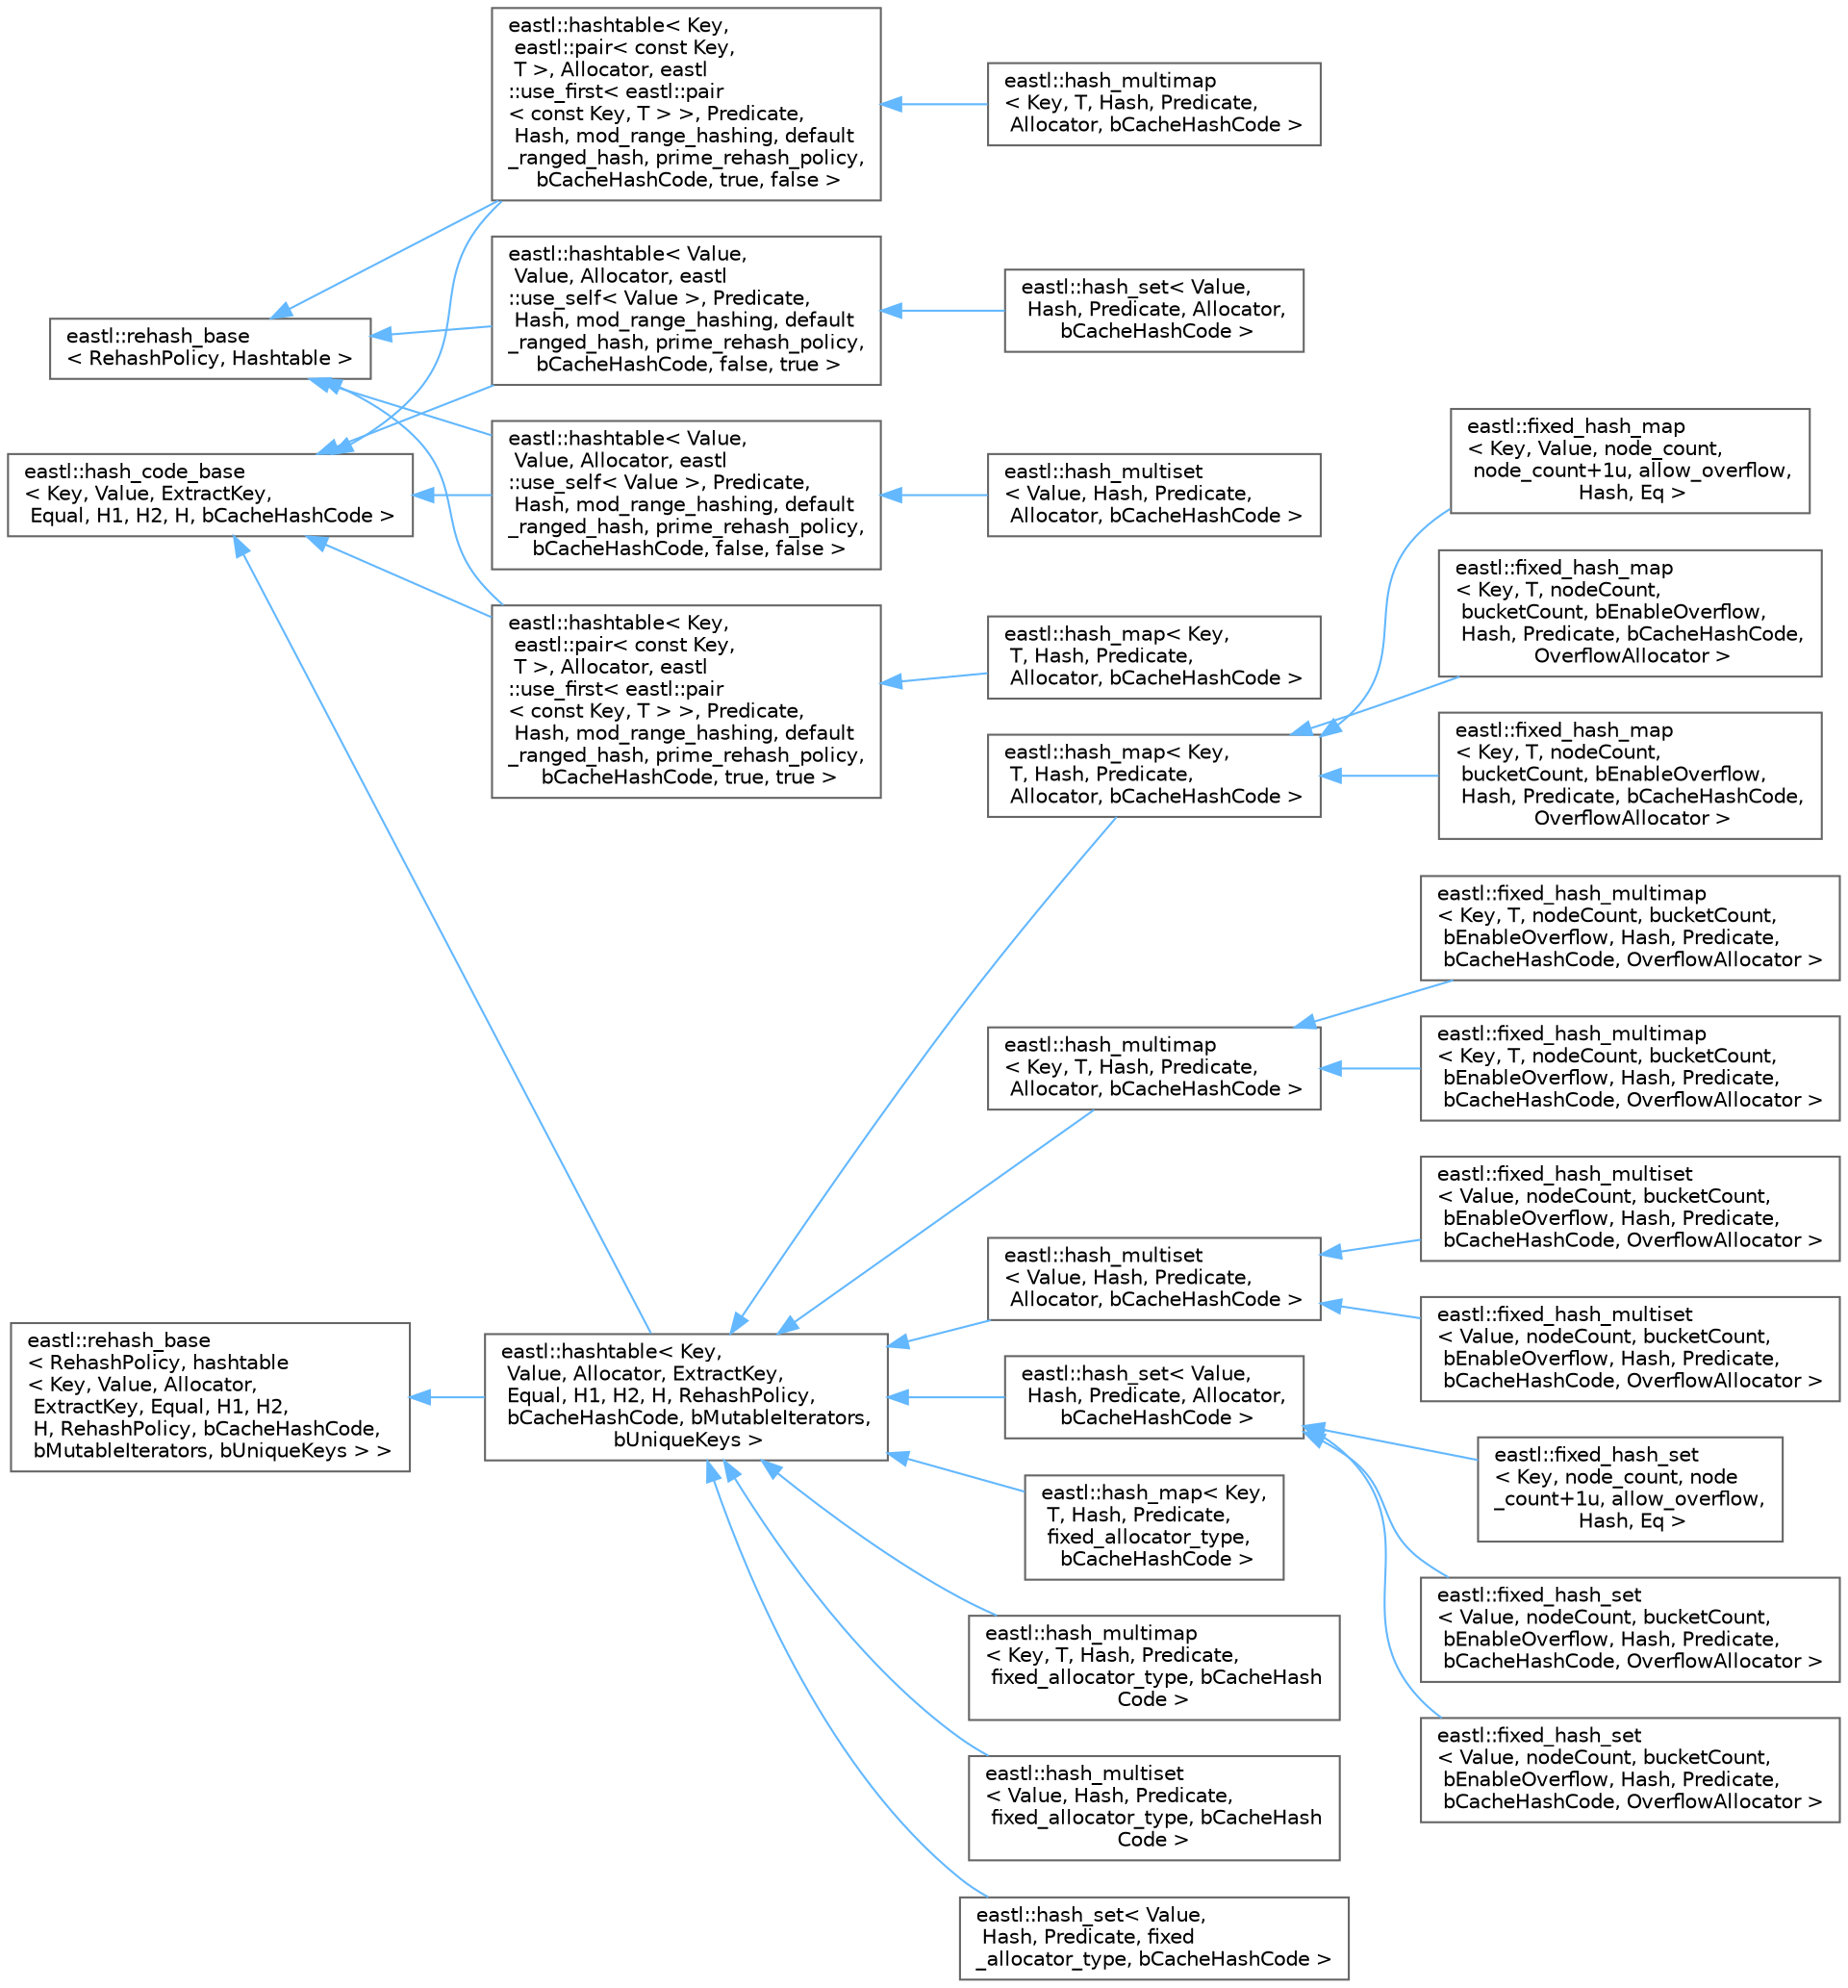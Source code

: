 digraph "类继承关系图"
{
 // LATEX_PDF_SIZE
  bgcolor="transparent";
  edge [fontname=Helvetica,fontsize=10,labelfontname=Helvetica,labelfontsize=10];
  node [fontname=Helvetica,fontsize=10,shape=box,height=0.2,width=0.4];
  rankdir="LR";
  Node0 [id="Node000000",label="eastl::hash_code_base\l\< Key, Value, ExtractKey,\l Equal, H1, H2, H, bCacheHashCode \>",height=0.2,width=0.4,color="grey40", fillcolor="white", style="filled",URL="$structeastl_1_1hash__code__base.html",tooltip=" "];
  Node0 -> Node1 [id="edge694_Node000000_Node000001",dir="back",color="steelblue1",style="solid",tooltip=" "];
  Node1 [id="Node000001",label="eastl::hashtable\< Key,\l eastl::pair\< const Key,\l T \>, Allocator, eastl\l::use_first\< eastl::pair\l\< const Key, T \> \>, Predicate,\l Hash, mod_range_hashing, default\l_ranged_hash, prime_rehash_policy,\l bCacheHashCode, true, true \>",height=0.2,width=0.4,color="grey40", fillcolor="white", style="filled",URL="$classeastl_1_1hashtable.html",tooltip=" "];
  Node1 -> Node2 [id="edge695_Node000001_Node000002",dir="back",color="steelblue1",style="solid",tooltip=" "];
  Node2 [id="Node000002",label="eastl::hash_map\< Key,\l T, Hash, Predicate,\l Allocator, bCacheHashCode \>",height=0.2,width=0.4,color="grey40", fillcolor="white", style="filled",URL="$classeastl_1_1hash__map.html",tooltip=" "];
  Node0 -> Node4 [id="edge696_Node000000_Node000004",dir="back",color="steelblue1",style="solid",tooltip=" "];
  Node4 [id="Node000004",label="eastl::hashtable\< Key,\l eastl::pair\< const Key,\l T \>, Allocator, eastl\l::use_first\< eastl::pair\l\< const Key, T \> \>, Predicate,\l Hash, mod_range_hashing, default\l_ranged_hash, prime_rehash_policy,\l bCacheHashCode, true, false \>",height=0.2,width=0.4,color="grey40", fillcolor="white", style="filled",URL="$classeastl_1_1hashtable.html",tooltip=" "];
  Node4 -> Node5 [id="edge697_Node000004_Node000005",dir="back",color="steelblue1",style="solid",tooltip=" "];
  Node5 [id="Node000005",label="eastl::hash_multimap\l\< Key, T, Hash, Predicate,\l Allocator, bCacheHashCode \>",height=0.2,width=0.4,color="grey40", fillcolor="white", style="filled",URL="$classeastl_1_1hash__multimap.html",tooltip=" "];
  Node0 -> Node6 [id="edge698_Node000000_Node000006",dir="back",color="steelblue1",style="solid",tooltip=" "];
  Node6 [id="Node000006",label="eastl::hashtable\< Value,\l Value, Allocator, eastl\l::use_self\< Value \>, Predicate,\l Hash, mod_range_hashing, default\l_ranged_hash, prime_rehash_policy,\l bCacheHashCode, false, true \>",height=0.2,width=0.4,color="grey40", fillcolor="white", style="filled",URL="$classeastl_1_1hashtable.html",tooltip=" "];
  Node6 -> Node7 [id="edge699_Node000006_Node000007",dir="back",color="steelblue1",style="solid",tooltip=" "];
  Node7 [id="Node000007",label="eastl::hash_set\< Value,\l Hash, Predicate, Allocator,\l bCacheHashCode \>",height=0.2,width=0.4,color="grey40", fillcolor="white", style="filled",URL="$classeastl_1_1hash__set.html",tooltip=" "];
  Node0 -> Node8 [id="edge700_Node000000_Node000008",dir="back",color="steelblue1",style="solid",tooltip=" "];
  Node8 [id="Node000008",label="eastl::hashtable\< Value,\l Value, Allocator, eastl\l::use_self\< Value \>, Predicate,\l Hash, mod_range_hashing, default\l_ranged_hash, prime_rehash_policy,\l bCacheHashCode, false, false \>",height=0.2,width=0.4,color="grey40", fillcolor="white", style="filled",URL="$classeastl_1_1hashtable.html",tooltip=" "];
  Node8 -> Node9 [id="edge701_Node000008_Node000009",dir="back",color="steelblue1",style="solid",tooltip=" "];
  Node9 [id="Node000009",label="eastl::hash_multiset\l\< Value, Hash, Predicate,\l Allocator, bCacheHashCode \>",height=0.2,width=0.4,color="grey40", fillcolor="white", style="filled",URL="$classeastl_1_1hash__multiset.html",tooltip=" "];
  Node0 -> Node10 [id="edge702_Node000000_Node000010",dir="back",color="steelblue1",style="solid",tooltip=" "];
  Node10 [id="Node000010",label="eastl::hashtable\< Key,\l Value, Allocator, ExtractKey,\l Equal, H1, H2, H, RehashPolicy,\l bCacheHashCode, bMutableIterators,\l bUniqueKeys \>",height=0.2,width=0.4,color="grey40", fillcolor="white", style="filled",URL="$classeastl_1_1hashtable.html",tooltip=" "];
  Node10 -> Node11 [id="edge703_Node000010_Node000011",dir="back",color="steelblue1",style="solid",tooltip=" "];
  Node11 [id="Node000011",label="eastl::hash_map\< Key,\l T, Hash, Predicate,\l fixed_allocator_type,\l bCacheHashCode \>",height=0.2,width=0.4,color="grey40", fillcolor="white", style="filled",URL="$classeastl_1_1hash__map.html",tooltip=" "];
  Node10 -> Node12 [id="edge704_Node000010_Node000012",dir="back",color="steelblue1",style="solid",tooltip=" "];
  Node12 [id="Node000012",label="eastl::hash_multimap\l\< Key, T, Hash, Predicate,\l fixed_allocator_type, bCacheHash\lCode \>",height=0.2,width=0.4,color="grey40", fillcolor="white", style="filled",URL="$classeastl_1_1hash__multimap.html",tooltip=" "];
  Node10 -> Node13 [id="edge705_Node000010_Node000013",dir="back",color="steelblue1",style="solid",tooltip=" "];
  Node13 [id="Node000013",label="eastl::hash_multiset\l\< Value, Hash, Predicate,\l fixed_allocator_type, bCacheHash\lCode \>",height=0.2,width=0.4,color="grey40", fillcolor="white", style="filled",URL="$classeastl_1_1hash__multiset.html",tooltip=" "];
  Node10 -> Node14 [id="edge706_Node000010_Node000014",dir="back",color="steelblue1",style="solid",tooltip=" "];
  Node14 [id="Node000014",label="eastl::hash_set\< Value,\l Hash, Predicate, fixed\l_allocator_type, bCacheHashCode \>",height=0.2,width=0.4,color="grey40", fillcolor="white", style="filled",URL="$classeastl_1_1hash__set.html",tooltip=" "];
  Node10 -> Node15 [id="edge707_Node000010_Node000015",dir="back",color="steelblue1",style="solid",tooltip=" "];
  Node15 [id="Node000015",label="eastl::hash_map\< Key,\l T, Hash, Predicate,\l Allocator, bCacheHashCode \>",height=0.2,width=0.4,color="grey40", fillcolor="white", style="filled",URL="$classeastl_1_1hash__map.html",tooltip=" "];
  Node15 -> Node16 [id="edge708_Node000015_Node000016",dir="back",color="steelblue1",style="solid",tooltip=" "];
  Node16 [id="Node000016",label="eastl::fixed_hash_map\l\< Key, Value, node_count,\l node_count+1u, allow_overflow,\l Hash, Eq \>",height=0.2,width=0.4,color="grey40", fillcolor="white", style="filled",URL="$classeastl_1_1fixed__hash__map.html",tooltip=" "];
  Node15 -> Node17 [id="edge709_Node000015_Node000017",dir="back",color="steelblue1",style="solid",tooltip=" "];
  Node17 [id="Node000017",label="eastl::fixed_hash_map\l\< Key, T, nodeCount,\l bucketCount, bEnableOverflow,\l Hash, Predicate, bCacheHashCode,\l OverflowAllocator \>",height=0.2,width=0.4,color="grey40", fillcolor="white", style="filled",URL="$classeastl_1_1fixed__hash__map.html",tooltip=" "];
  Node15 -> Node18 [id="edge710_Node000015_Node000018",dir="back",color="steelblue1",style="solid",tooltip=" "];
  Node18 [id="Node000018",label="eastl::fixed_hash_map\l\< Key, T, nodeCount,\l bucketCount, bEnableOverflow,\l Hash, Predicate, bCacheHashCode,\l OverflowAllocator \>",height=0.2,width=0.4,color="grey40", fillcolor="white", style="filled",URL="$classeastl_1_1fixed__hash__map.html",tooltip=" "];
  Node10 -> Node19 [id="edge711_Node000010_Node000019",dir="back",color="steelblue1",style="solid",tooltip=" "];
  Node19 [id="Node000019",label="eastl::hash_multimap\l\< Key, T, Hash, Predicate,\l Allocator, bCacheHashCode \>",height=0.2,width=0.4,color="grey40", fillcolor="white", style="filled",URL="$classeastl_1_1hash__multimap.html",tooltip=" "];
  Node19 -> Node20 [id="edge712_Node000019_Node000020",dir="back",color="steelblue1",style="solid",tooltip=" "];
  Node20 [id="Node000020",label="eastl::fixed_hash_multimap\l\< Key, T, nodeCount, bucketCount,\l bEnableOverflow, Hash, Predicate,\l bCacheHashCode, OverflowAllocator \>",height=0.2,width=0.4,color="grey40", fillcolor="white", style="filled",URL="$classeastl_1_1fixed__hash__multimap.html",tooltip=" "];
  Node19 -> Node21 [id="edge713_Node000019_Node000021",dir="back",color="steelblue1",style="solid",tooltip=" "];
  Node21 [id="Node000021",label="eastl::fixed_hash_multimap\l\< Key, T, nodeCount, bucketCount,\l bEnableOverflow, Hash, Predicate,\l bCacheHashCode, OverflowAllocator \>",height=0.2,width=0.4,color="grey40", fillcolor="white", style="filled",URL="$classeastl_1_1fixed__hash__multimap.html",tooltip=" "];
  Node10 -> Node22 [id="edge714_Node000010_Node000022",dir="back",color="steelblue1",style="solid",tooltip=" "];
  Node22 [id="Node000022",label="eastl::hash_multiset\l\< Value, Hash, Predicate,\l Allocator, bCacheHashCode \>",height=0.2,width=0.4,color="grey40", fillcolor="white", style="filled",URL="$classeastl_1_1hash__multiset.html",tooltip=" "];
  Node22 -> Node23 [id="edge715_Node000022_Node000023",dir="back",color="steelblue1",style="solid",tooltip=" "];
  Node23 [id="Node000023",label="eastl::fixed_hash_multiset\l\< Value, nodeCount, bucketCount,\l bEnableOverflow, Hash, Predicate,\l bCacheHashCode, OverflowAllocator \>",height=0.2,width=0.4,color="grey40", fillcolor="white", style="filled",URL="$classeastl_1_1fixed__hash__multiset.html",tooltip=" "];
  Node22 -> Node24 [id="edge716_Node000022_Node000024",dir="back",color="steelblue1",style="solid",tooltip=" "];
  Node24 [id="Node000024",label="eastl::fixed_hash_multiset\l\< Value, nodeCount, bucketCount,\l bEnableOverflow, Hash, Predicate,\l bCacheHashCode, OverflowAllocator \>",height=0.2,width=0.4,color="grey40", fillcolor="white", style="filled",URL="$classeastl_1_1fixed__hash__multiset.html",tooltip=" "];
  Node10 -> Node25 [id="edge717_Node000010_Node000025",dir="back",color="steelblue1",style="solid",tooltip=" "];
  Node25 [id="Node000025",label="eastl::hash_set\< Value,\l Hash, Predicate, Allocator,\l bCacheHashCode \>",height=0.2,width=0.4,color="grey40", fillcolor="white", style="filled",URL="$classeastl_1_1hash__set.html",tooltip=" "];
  Node25 -> Node26 [id="edge718_Node000025_Node000026",dir="back",color="steelblue1",style="solid",tooltip=" "];
  Node26 [id="Node000026",label="eastl::fixed_hash_set\l\< Key, node_count, node\l_count+1u, allow_overflow,\l Hash, Eq \>",height=0.2,width=0.4,color="grey40", fillcolor="white", style="filled",URL="$classeastl_1_1fixed__hash__set.html",tooltip=" "];
  Node25 -> Node27 [id="edge719_Node000025_Node000027",dir="back",color="steelblue1",style="solid",tooltip=" "];
  Node27 [id="Node000027",label="eastl::fixed_hash_set\l\< Value, nodeCount, bucketCount,\l bEnableOverflow, Hash, Predicate,\l bCacheHashCode, OverflowAllocator \>",height=0.2,width=0.4,color="grey40", fillcolor="white", style="filled",URL="$classeastl_1_1fixed__hash__set.html",tooltip=" "];
  Node25 -> Node28 [id="edge720_Node000025_Node000028",dir="back",color="steelblue1",style="solid",tooltip=" "];
  Node28 [id="Node000028",label="eastl::fixed_hash_set\l\< Value, nodeCount, bucketCount,\l bEnableOverflow, Hash, Predicate,\l bCacheHashCode, OverflowAllocator \>",height=0.2,width=0.4,color="grey40", fillcolor="white", style="filled",URL="$classeastl_1_1fixed__hash__set.html",tooltip=" "];
  Node3 [id="Node000003",label="eastl::rehash_base\l\< RehashPolicy, Hashtable \>",height=0.2,width=0.4,color="grey40", fillcolor="white", style="filled",URL="$structeastl_1_1rehash__base.html",tooltip=" "];
  Node3 -> Node1 [id="edge721_Node000003_Node000001",dir="back",color="steelblue1",style="solid",tooltip=" "];
  Node3 -> Node4 [id="edge722_Node000003_Node000004",dir="back",color="steelblue1",style="solid",tooltip=" "];
  Node3 -> Node6 [id="edge723_Node000003_Node000006",dir="back",color="steelblue1",style="solid",tooltip=" "];
  Node3 -> Node8 [id="edge724_Node000003_Node000008",dir="back",color="steelblue1",style="solid",tooltip=" "];
  Node29 [id="Node000029",label="eastl::rehash_base\l\< RehashPolicy, hashtable\l\< Key, Value, Allocator,\l ExtractKey, Equal, H1, H2,\l H, RehashPolicy, bCacheHashCode,\l bMutableIterators, bUniqueKeys \> \>",height=0.2,width=0.4,color="grey40", fillcolor="white", style="filled",URL="$structeastl_1_1rehash__base.html",tooltip=" "];
  Node29 -> Node10 [id="edge725_Node000029_Node000010",dir="back",color="steelblue1",style="solid",tooltip=" "];
}

